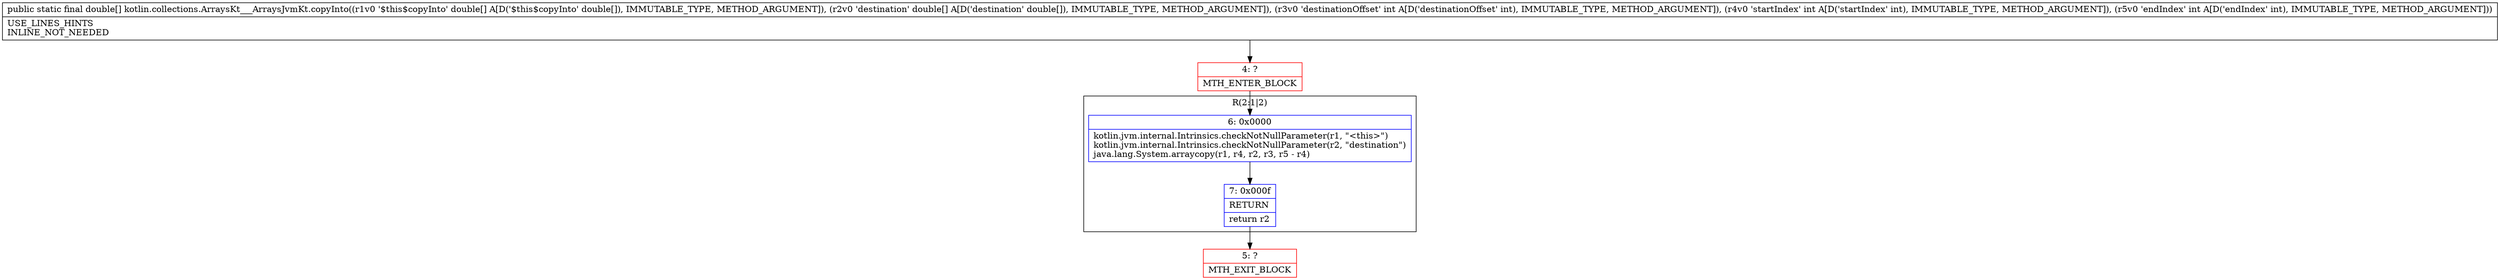 digraph "CFG forkotlin.collections.ArraysKt___ArraysJvmKt.copyInto([D[DIII)[D" {
subgraph cluster_Region_1192147437 {
label = "R(2:1|2)";
node [shape=record,color=blue];
Node_6 [shape=record,label="{6\:\ 0x0000|kotlin.jvm.internal.Intrinsics.checkNotNullParameter(r1, \"\<this\>\")\lkotlin.jvm.internal.Intrinsics.checkNotNullParameter(r2, \"destination\")\ljava.lang.System.arraycopy(r1, r4, r2, r3, r5 \- r4)\l}"];
Node_7 [shape=record,label="{7\:\ 0x000f|RETURN\l|return r2\l}"];
}
Node_4 [shape=record,color=red,label="{4\:\ ?|MTH_ENTER_BLOCK\l}"];
Node_5 [shape=record,color=red,label="{5\:\ ?|MTH_EXIT_BLOCK\l}"];
MethodNode[shape=record,label="{public static final double[] kotlin.collections.ArraysKt___ArraysJvmKt.copyInto((r1v0 '$this$copyInto' double[] A[D('$this$copyInto' double[]), IMMUTABLE_TYPE, METHOD_ARGUMENT]), (r2v0 'destination' double[] A[D('destination' double[]), IMMUTABLE_TYPE, METHOD_ARGUMENT]), (r3v0 'destinationOffset' int A[D('destinationOffset' int), IMMUTABLE_TYPE, METHOD_ARGUMENT]), (r4v0 'startIndex' int A[D('startIndex' int), IMMUTABLE_TYPE, METHOD_ARGUMENT]), (r5v0 'endIndex' int A[D('endIndex' int), IMMUTABLE_TYPE, METHOD_ARGUMENT]))  | USE_LINES_HINTS\lINLINE_NOT_NEEDED\l}"];
MethodNode -> Node_4;Node_6 -> Node_7;
Node_7 -> Node_5;
Node_4 -> Node_6;
}

